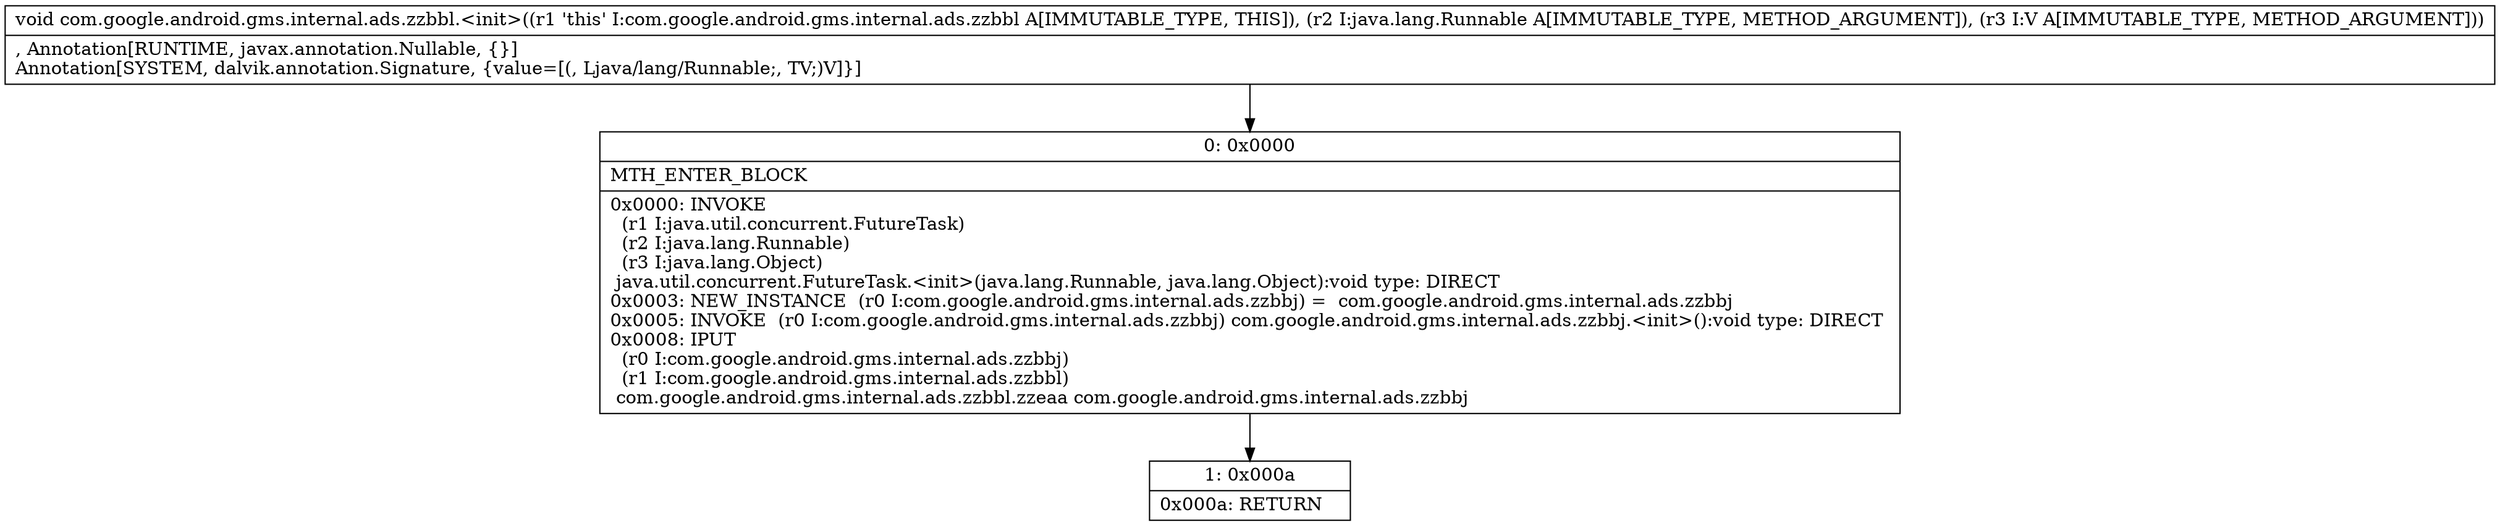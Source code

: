 digraph "CFG forcom.google.android.gms.internal.ads.zzbbl.\<init\>(Ljava\/lang\/Runnable;Ljava\/lang\/Object;)V" {
Node_0 [shape=record,label="{0\:\ 0x0000|MTH_ENTER_BLOCK\l|0x0000: INVOKE  \l  (r1 I:java.util.concurrent.FutureTask)\l  (r2 I:java.lang.Runnable)\l  (r3 I:java.lang.Object)\l java.util.concurrent.FutureTask.\<init\>(java.lang.Runnable, java.lang.Object):void type: DIRECT \l0x0003: NEW_INSTANCE  (r0 I:com.google.android.gms.internal.ads.zzbbj) =  com.google.android.gms.internal.ads.zzbbj \l0x0005: INVOKE  (r0 I:com.google.android.gms.internal.ads.zzbbj) com.google.android.gms.internal.ads.zzbbj.\<init\>():void type: DIRECT \l0x0008: IPUT  \l  (r0 I:com.google.android.gms.internal.ads.zzbbj)\l  (r1 I:com.google.android.gms.internal.ads.zzbbl)\l com.google.android.gms.internal.ads.zzbbl.zzeaa com.google.android.gms.internal.ads.zzbbj \l}"];
Node_1 [shape=record,label="{1\:\ 0x000a|0x000a: RETURN   \l}"];
MethodNode[shape=record,label="{void com.google.android.gms.internal.ads.zzbbl.\<init\>((r1 'this' I:com.google.android.gms.internal.ads.zzbbl A[IMMUTABLE_TYPE, THIS]), (r2 I:java.lang.Runnable A[IMMUTABLE_TYPE, METHOD_ARGUMENT]), (r3 I:V A[IMMUTABLE_TYPE, METHOD_ARGUMENT]))  | , Annotation[RUNTIME, javax.annotation.Nullable, \{\}]\lAnnotation[SYSTEM, dalvik.annotation.Signature, \{value=[(, Ljava\/lang\/Runnable;, TV;)V]\}]\l}"];
MethodNode -> Node_0;
Node_0 -> Node_1;
}

